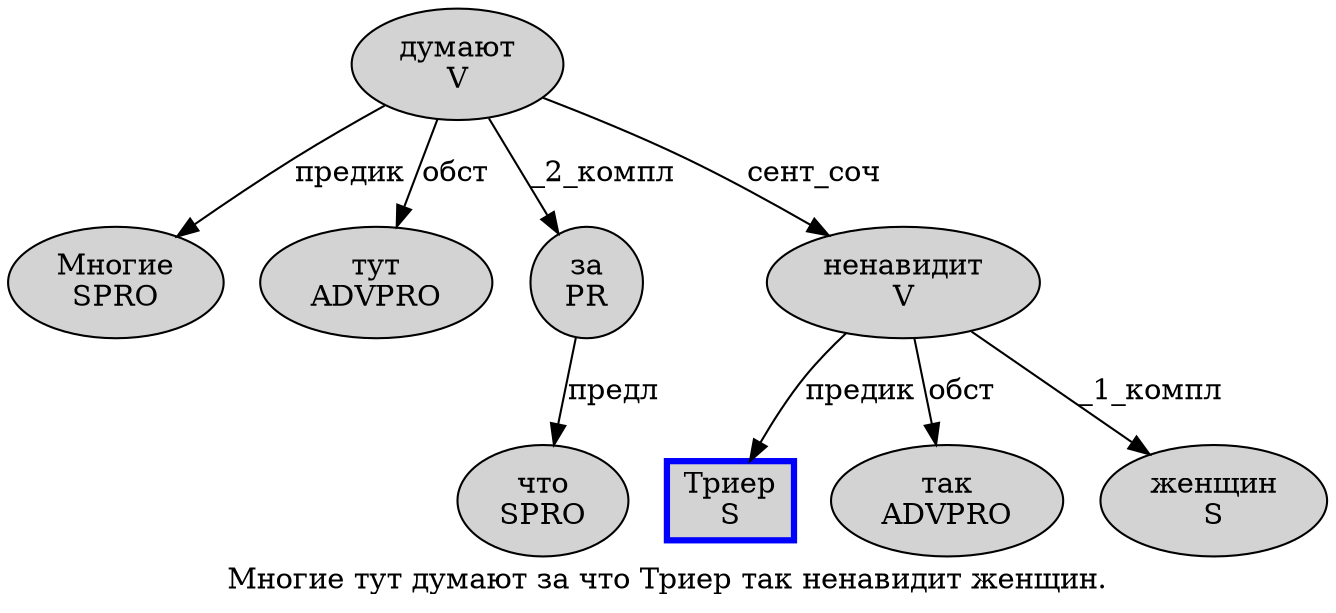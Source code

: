 digraph SENTENCE_1074 {
	graph [label="Многие тут думают за что Триер так ненавидит женщин."]
	node [style=filled]
		0 [label="Многие
SPRO" color="" fillcolor=lightgray penwidth=1 shape=ellipse]
		1 [label="тут
ADVPRO" color="" fillcolor=lightgray penwidth=1 shape=ellipse]
		2 [label="думают
V" color="" fillcolor=lightgray penwidth=1 shape=ellipse]
		3 [label="за
PR" color="" fillcolor=lightgray penwidth=1 shape=ellipse]
		4 [label="что
SPRO" color="" fillcolor=lightgray penwidth=1 shape=ellipse]
		5 [label="Триер
S" color=blue fillcolor=lightgray penwidth=3 shape=box]
		6 [label="так
ADVPRO" color="" fillcolor=lightgray penwidth=1 shape=ellipse]
		7 [label="ненавидит
V" color="" fillcolor=lightgray penwidth=1 shape=ellipse]
		8 [label="женщин
S" color="" fillcolor=lightgray penwidth=1 shape=ellipse]
			2 -> 0 [label="предик"]
			2 -> 1 [label="обст"]
			2 -> 3 [label="_2_компл"]
			2 -> 7 [label="сент_соч"]
			7 -> 5 [label="предик"]
			7 -> 6 [label="обст"]
			7 -> 8 [label="_1_компл"]
			3 -> 4 [label="предл"]
}